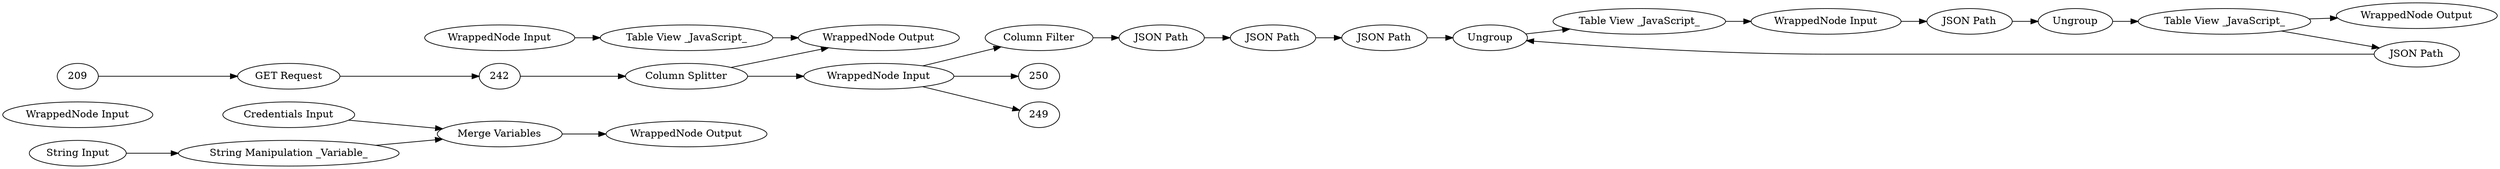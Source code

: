 digraph {
	199 [label="Credentials Input"]
	200 [label="String Input"]
	201 [label="Merge Variables"]
	202 [label="String Manipulation _Variable_"]
	203 [label="WrappedNode Input"]
	204 [label="WrappedNode Output"]
	210 [label="GET Request"]
	236 [label="Column Splitter"]
	238 [label="Column Splitter"]
	211 [label="JSON Path"]
	233 [label="JSON Path"]
	234 [label="JSON Path"]
	237 [label="Column Filter"]
	238 [label="WrappedNode Input"]
	239 [label="WrappedNode Output"]
	235 [label="JSON Path"]
	239 [label=Ungroup]
	245 [label="Table View _JavaScript_"]
	246 [label="WrappedNode Input"]
	247 [label="WrappedNode Output"]
	240 [label="JSON Path"]
	241 [label=Ungroup]
	246 [label="Table View _JavaScript_"]
	247 [label="WrappedNode Input"]
	248 [label="WrappedNode Output"]
	251 [label="Table View _JavaScript_"]
	252 [label="WrappedNode Input"]
	253 [label="WrappedNode Output"]
	199 -> 201
	200 -> 202
	201 -> 204
	202 -> 201
	211 -> 234
	233 -> 211
	234 -> 239
	237 -> 233
	238 -> 237
	235 -> 239
	239 -> 245
	245 -> 247
	246 -> 235
	240 -> 241
	241 -> 246
	246 -> 248
	247 -> 240
	251 -> 253
	252 -> 251
	209 -> 210
	210 -> 242
	236 -> 253
	236 -> 238
	238 -> 250
	238 -> 249
	242 -> 236
	rankdir=LR
}
